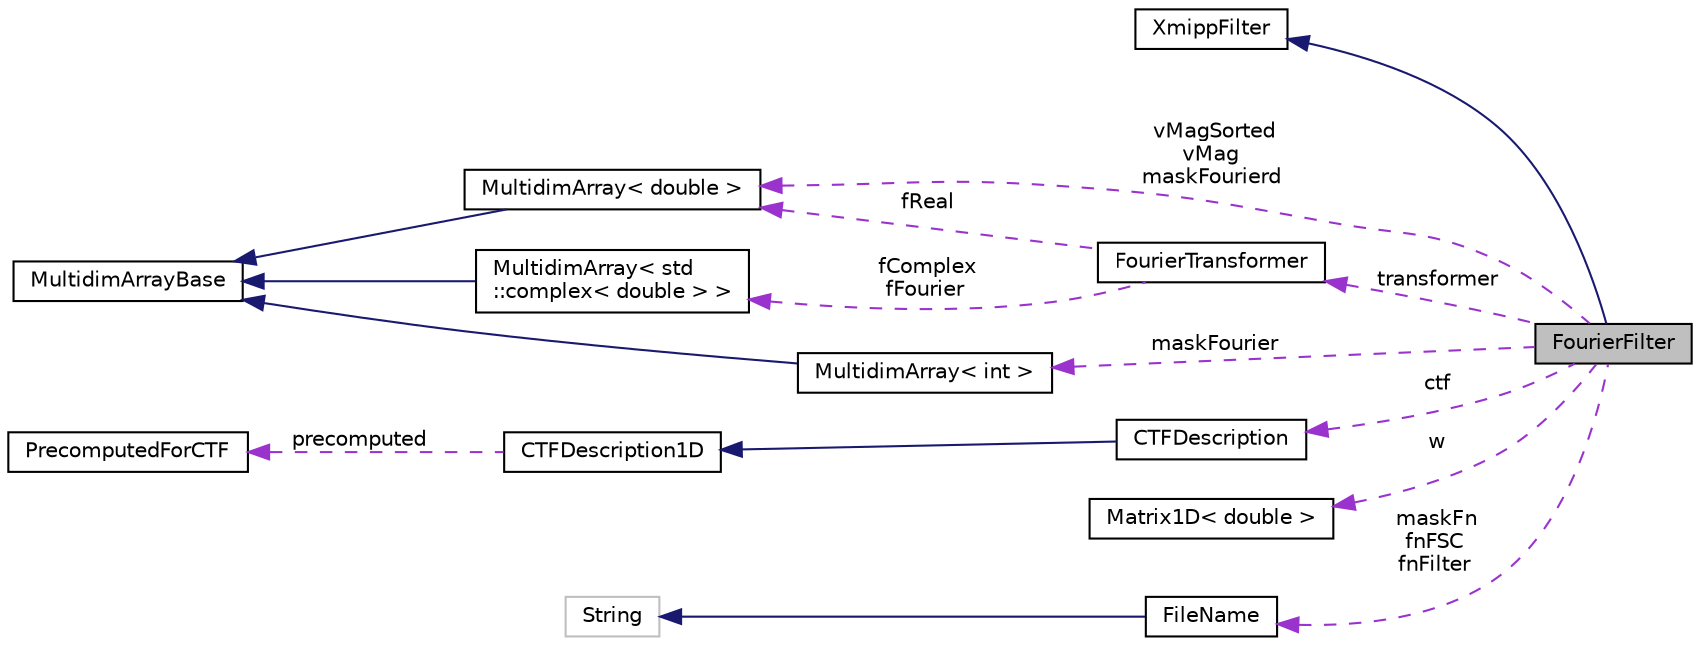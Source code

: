 digraph "FourierFilter"
{
  edge [fontname="Helvetica",fontsize="10",labelfontname="Helvetica",labelfontsize="10"];
  node [fontname="Helvetica",fontsize="10",shape=record];
  rankdir="LR";
  Node2 [label="FourierFilter",height=0.2,width=0.4,color="black", fillcolor="grey75", style="filled", fontcolor="black"];
  Node3 -> Node2 [dir="back",color="midnightblue",fontsize="10",style="solid",fontname="Helvetica"];
  Node3 [label="XmippFilter",height=0.2,width=0.4,color="black", fillcolor="white", style="filled",URL="$classXmippFilter.html"];
  Node4 -> Node2 [dir="back",color="darkorchid3",fontsize="10",style="dashed",label=" transformer" ,fontname="Helvetica"];
  Node4 [label="FourierTransformer",height=0.2,width=0.4,color="black", fillcolor="white", style="filled",URL="$classFourierTransformer.html"];
  Node5 -> Node4 [dir="back",color="darkorchid3",fontsize="10",style="dashed",label=" fReal" ,fontname="Helvetica"];
  Node5 [label="MultidimArray\< double \>",height=0.2,width=0.4,color="black", fillcolor="white", style="filled",URL="$classMultidimArray.html"];
  Node6 -> Node5 [dir="back",color="midnightblue",fontsize="10",style="solid",fontname="Helvetica"];
  Node6 [label="MultidimArrayBase",height=0.2,width=0.4,color="black", fillcolor="white", style="filled",URL="$classMultidimArrayBase.html"];
  Node7 -> Node4 [dir="back",color="darkorchid3",fontsize="10",style="dashed",label=" fComplex\nfFourier" ,fontname="Helvetica"];
  Node7 [label="MultidimArray\< std\l::complex\< double \> \>",height=0.2,width=0.4,color="black", fillcolor="white", style="filled",URL="$classMultidimArray.html"];
  Node6 -> Node7 [dir="back",color="midnightblue",fontsize="10",style="solid",fontname="Helvetica"];
  Node8 -> Node2 [dir="back",color="darkorchid3",fontsize="10",style="dashed",label=" ctf" ,fontname="Helvetica"];
  Node8 [label="CTFDescription",height=0.2,width=0.4,color="black", fillcolor="white", style="filled",URL="$classCTFDescription.html"];
  Node9 -> Node8 [dir="back",color="midnightblue",fontsize="10",style="solid",fontname="Helvetica"];
  Node9 [label="CTFDescription1D",height=0.2,width=0.4,color="black", fillcolor="white", style="filled",URL="$classCTFDescription1D.html"];
  Node10 -> Node9 [dir="back",color="darkorchid3",fontsize="10",style="dashed",label=" precomputed" ,fontname="Helvetica"];
  Node10 [label="PrecomputedForCTF",height=0.2,width=0.4,color="black", fillcolor="white", style="filled",URL="$classPrecomputedForCTF.html"];
  Node11 -> Node2 [dir="back",color="darkorchid3",fontsize="10",style="dashed",label=" w" ,fontname="Helvetica"];
  Node11 [label="Matrix1D\< double \>",height=0.2,width=0.4,color="black", fillcolor="white", style="filled",URL="$classMatrix1D.html"];
  Node5 -> Node2 [dir="back",color="darkorchid3",fontsize="10",style="dashed",label=" vMagSorted\nvMag\nmaskFourierd" ,fontname="Helvetica"];
  Node12 -> Node2 [dir="back",color="darkorchid3",fontsize="10",style="dashed",label=" maskFourier" ,fontname="Helvetica"];
  Node12 [label="MultidimArray\< int \>",height=0.2,width=0.4,color="black", fillcolor="white", style="filled",URL="$classMultidimArray.html"];
  Node6 -> Node12 [dir="back",color="midnightblue",fontsize="10",style="solid",fontname="Helvetica"];
  Node13 -> Node2 [dir="back",color="darkorchid3",fontsize="10",style="dashed",label=" maskFn\nfnFSC\nfnFilter" ,fontname="Helvetica"];
  Node13 [label="FileName",height=0.2,width=0.4,color="black", fillcolor="white", style="filled",URL="$classFileName.html"];
  Node14 -> Node13 [dir="back",color="midnightblue",fontsize="10",style="solid",fontname="Helvetica"];
  Node14 [label="String",height=0.2,width=0.4,color="grey75", fillcolor="white", style="filled"];
}
